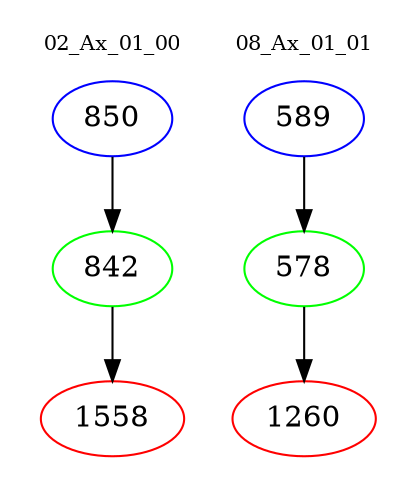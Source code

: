 digraph{
subgraph cluster_0 {
color = white
label = "02_Ax_01_00";
fontsize=10;
T0_850 [label="850", color="blue"]
T0_850 -> T0_842 [color="black"]
T0_842 [label="842", color="green"]
T0_842 -> T0_1558 [color="black"]
T0_1558 [label="1558", color="red"]
}
subgraph cluster_1 {
color = white
label = "08_Ax_01_01";
fontsize=10;
T1_589 [label="589", color="blue"]
T1_589 -> T1_578 [color="black"]
T1_578 [label="578", color="green"]
T1_578 -> T1_1260 [color="black"]
T1_1260 [label="1260", color="red"]
}
}
